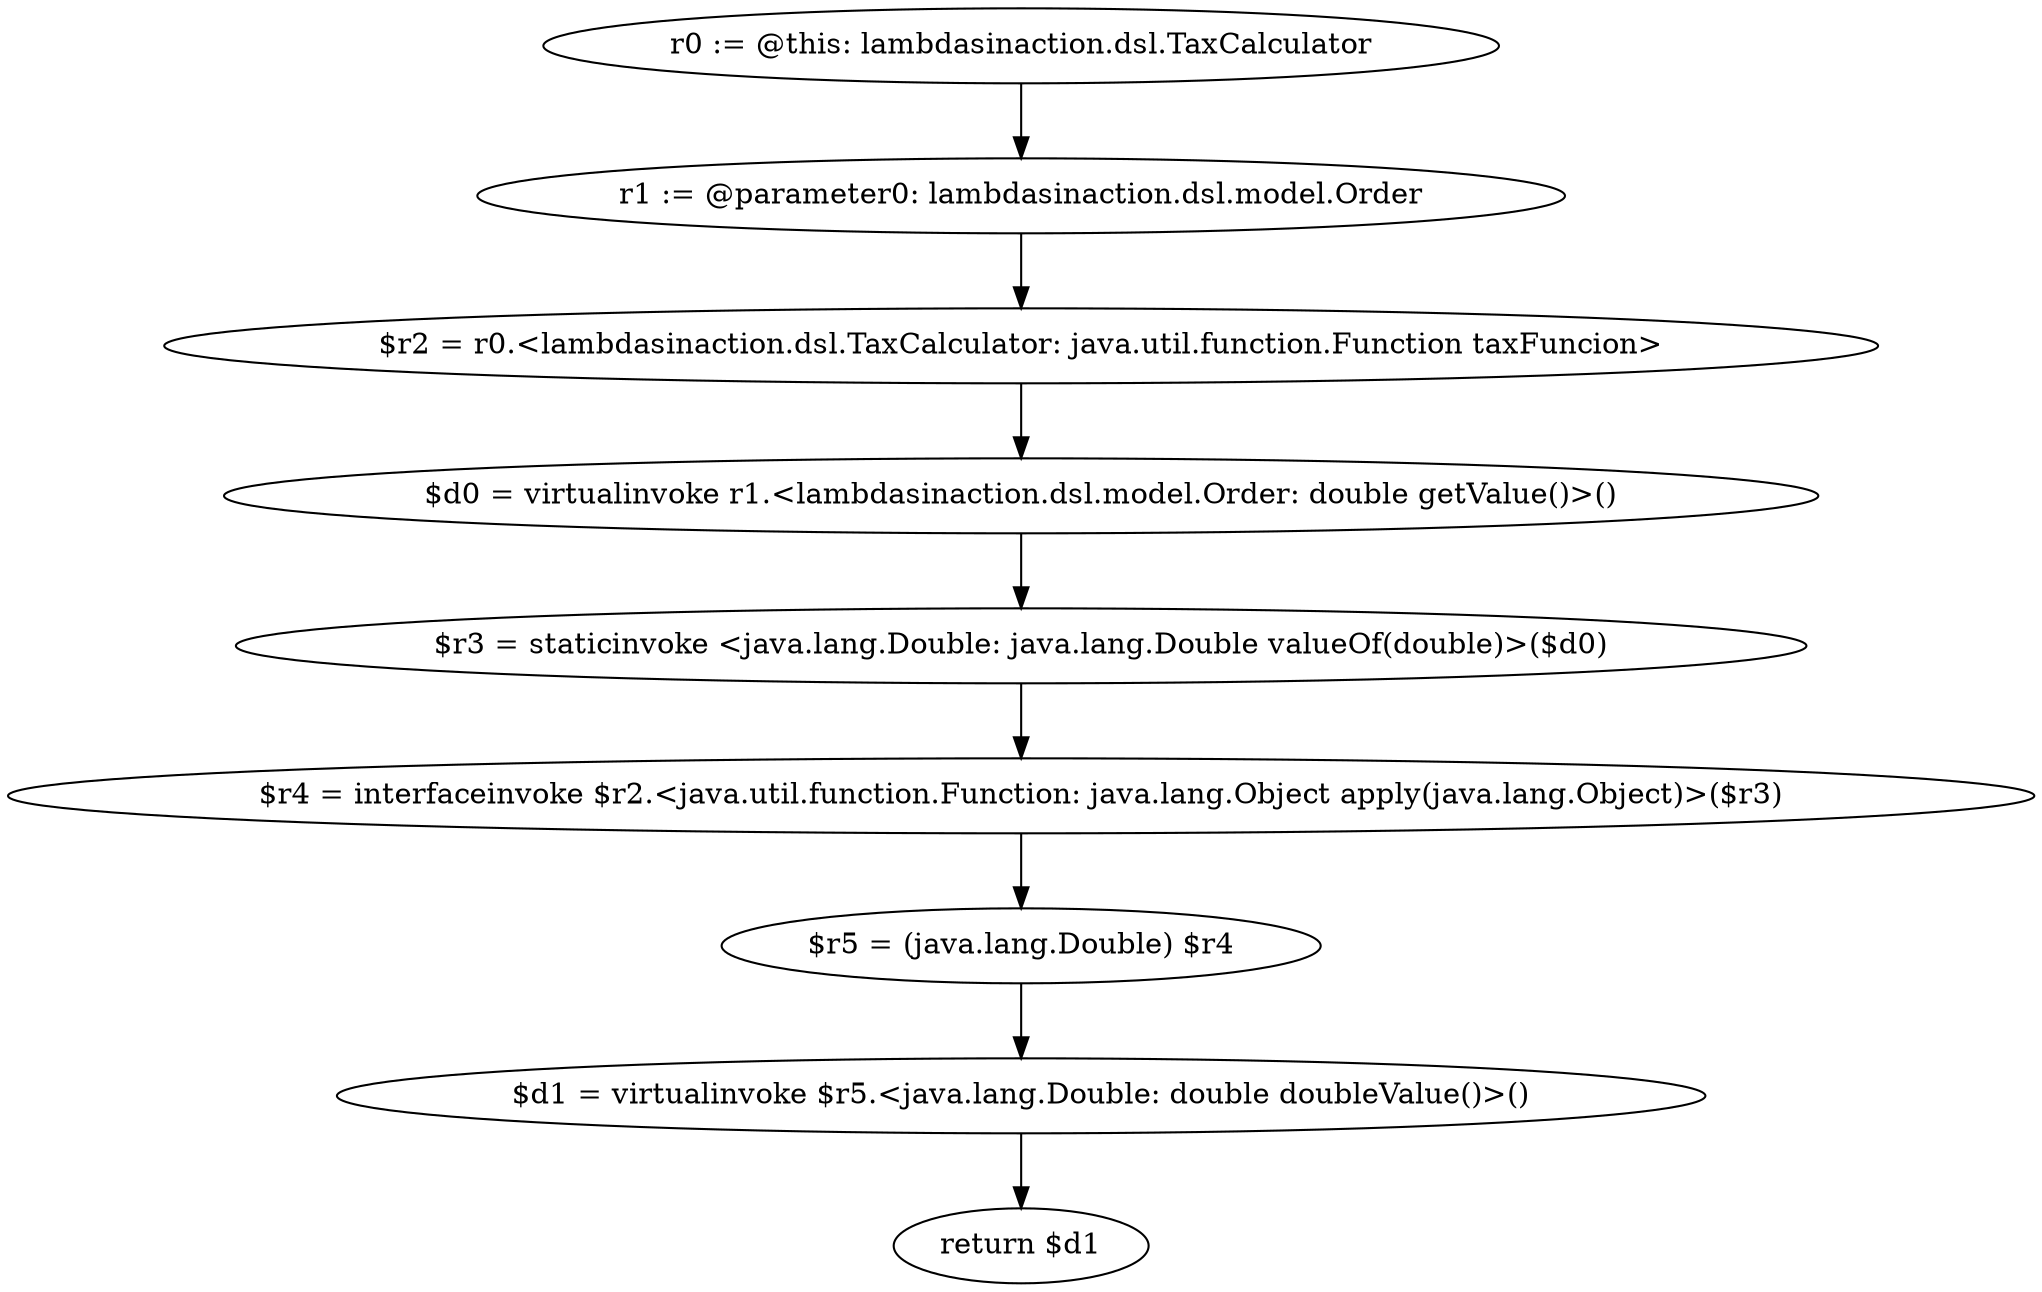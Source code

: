 digraph "unitGraph" {
    "r0 := @this: lambdasinaction.dsl.TaxCalculator"
    "r1 := @parameter0: lambdasinaction.dsl.model.Order"
    "$r2 = r0.<lambdasinaction.dsl.TaxCalculator: java.util.function.Function taxFuncion>"
    "$d0 = virtualinvoke r1.<lambdasinaction.dsl.model.Order: double getValue()>()"
    "$r3 = staticinvoke <java.lang.Double: java.lang.Double valueOf(double)>($d0)"
    "$r4 = interfaceinvoke $r2.<java.util.function.Function: java.lang.Object apply(java.lang.Object)>($r3)"
    "$r5 = (java.lang.Double) $r4"
    "$d1 = virtualinvoke $r5.<java.lang.Double: double doubleValue()>()"
    "return $d1"
    "r0 := @this: lambdasinaction.dsl.TaxCalculator"->"r1 := @parameter0: lambdasinaction.dsl.model.Order";
    "r1 := @parameter0: lambdasinaction.dsl.model.Order"->"$r2 = r0.<lambdasinaction.dsl.TaxCalculator: java.util.function.Function taxFuncion>";
    "$r2 = r0.<lambdasinaction.dsl.TaxCalculator: java.util.function.Function taxFuncion>"->"$d0 = virtualinvoke r1.<lambdasinaction.dsl.model.Order: double getValue()>()";
    "$d0 = virtualinvoke r1.<lambdasinaction.dsl.model.Order: double getValue()>()"->"$r3 = staticinvoke <java.lang.Double: java.lang.Double valueOf(double)>($d0)";
    "$r3 = staticinvoke <java.lang.Double: java.lang.Double valueOf(double)>($d0)"->"$r4 = interfaceinvoke $r2.<java.util.function.Function: java.lang.Object apply(java.lang.Object)>($r3)";
    "$r4 = interfaceinvoke $r2.<java.util.function.Function: java.lang.Object apply(java.lang.Object)>($r3)"->"$r5 = (java.lang.Double) $r4";
    "$r5 = (java.lang.Double) $r4"->"$d1 = virtualinvoke $r5.<java.lang.Double: double doubleValue()>()";
    "$d1 = virtualinvoke $r5.<java.lang.Double: double doubleValue()>()"->"return $d1";
}
